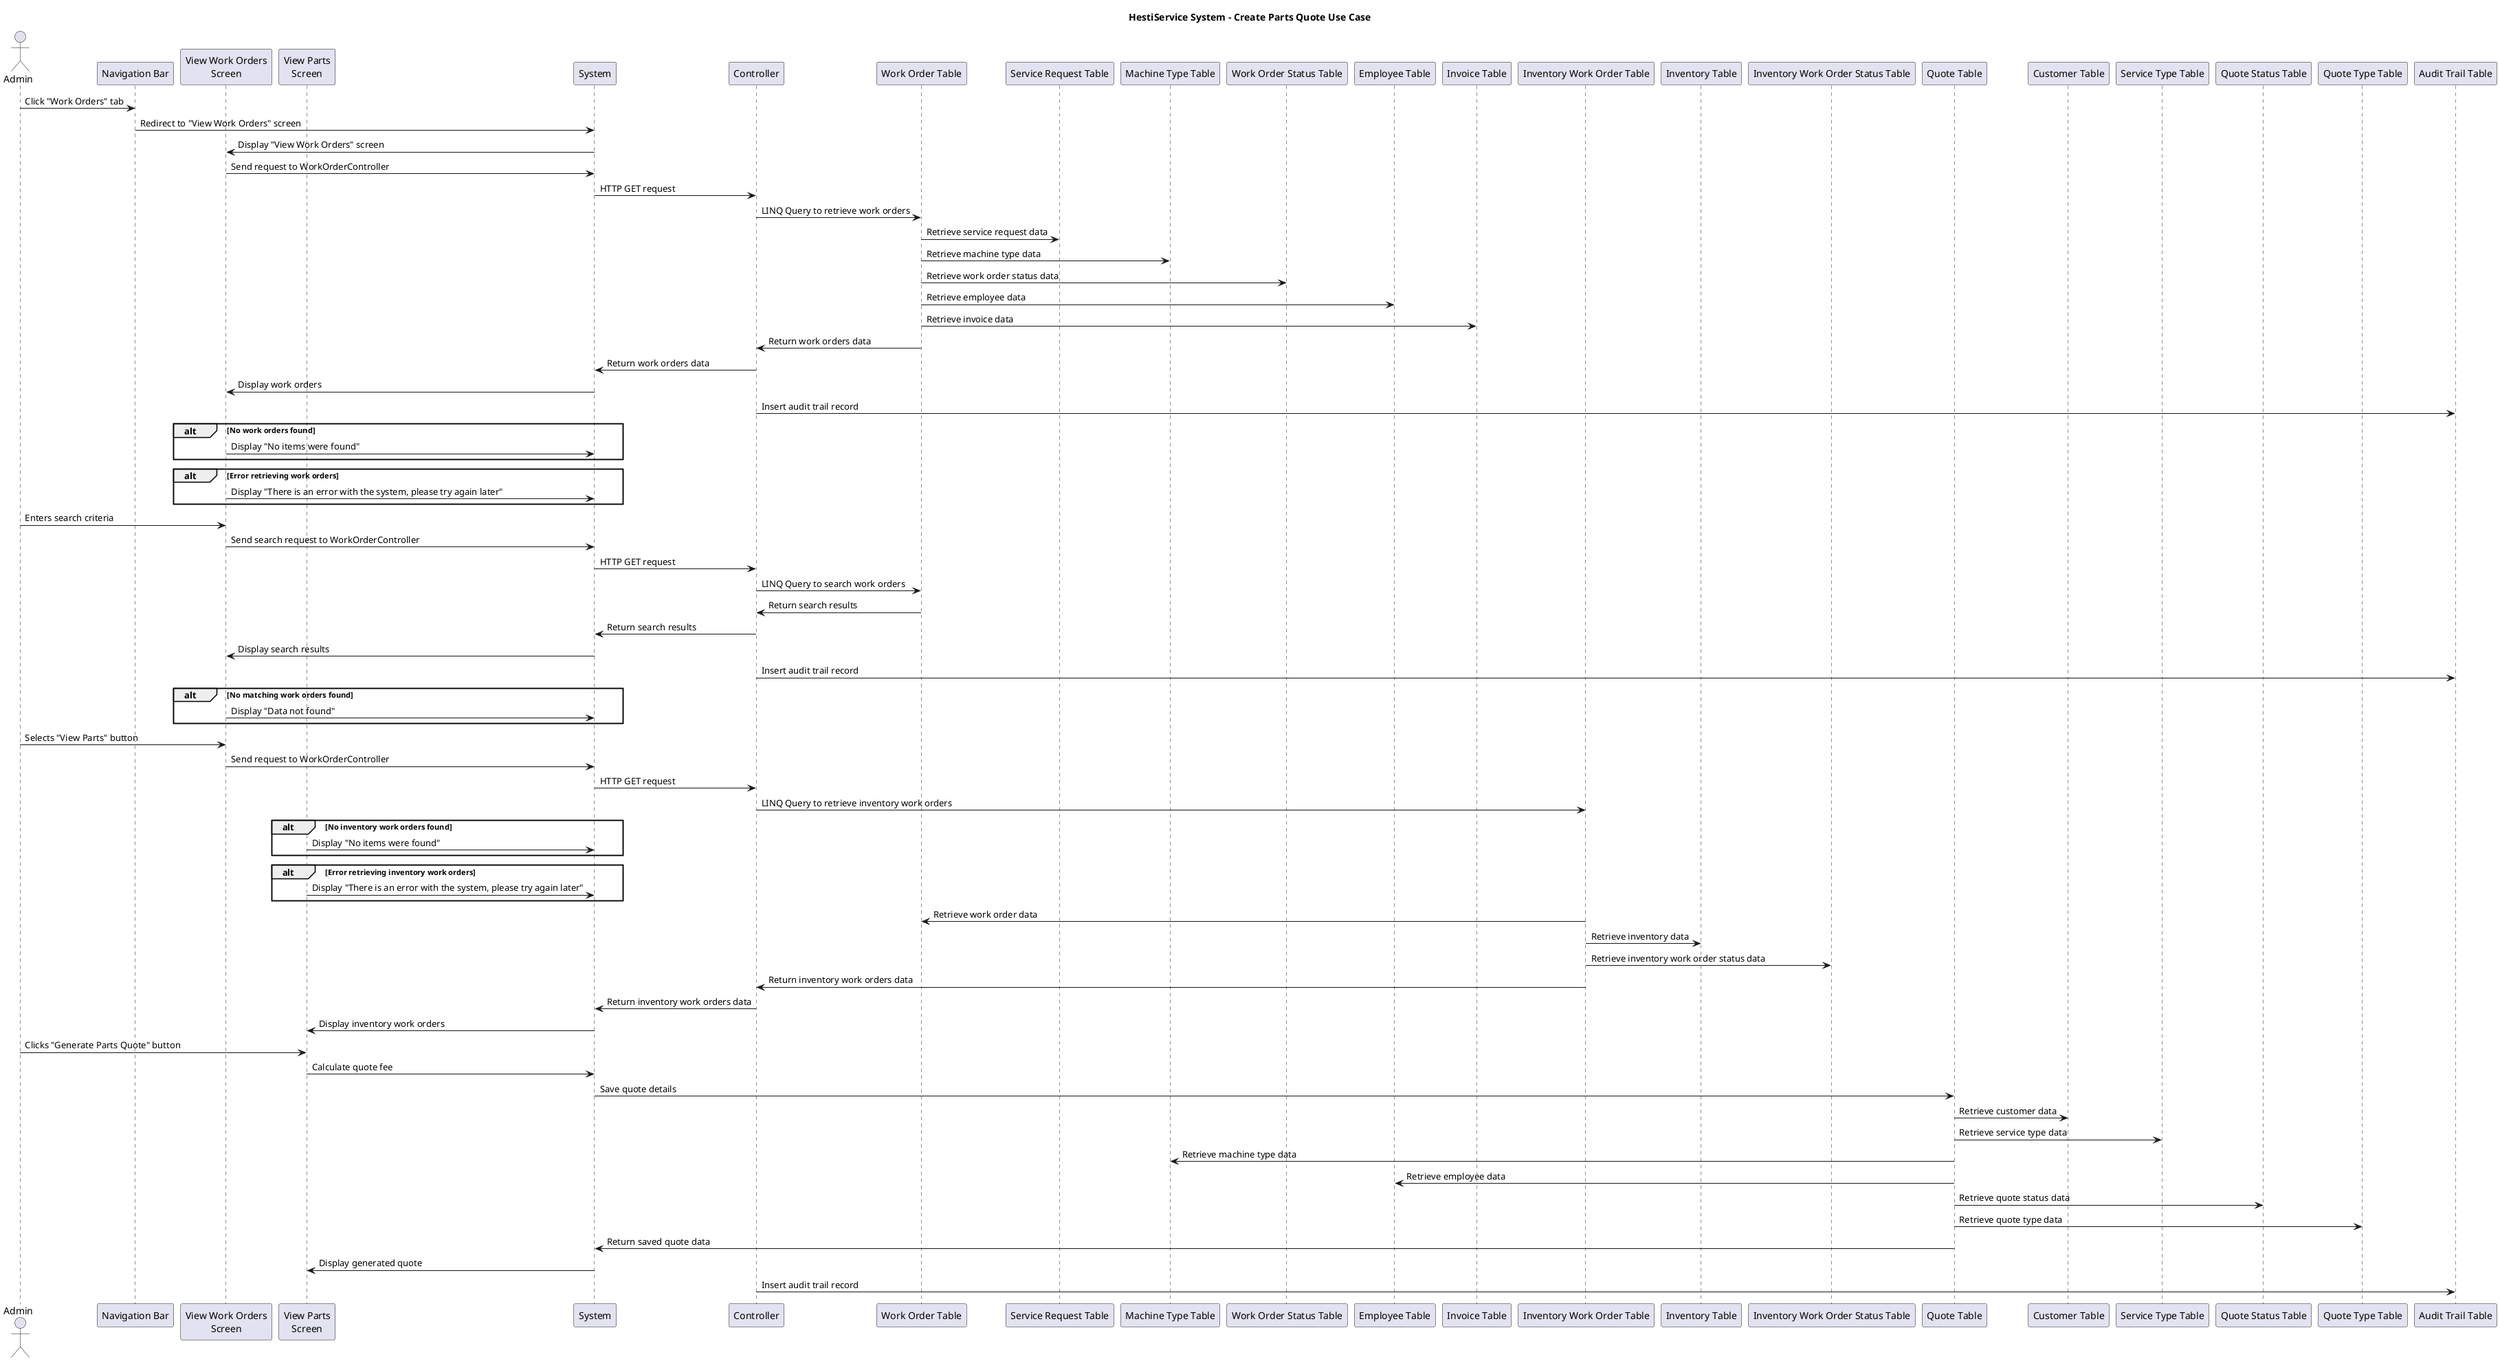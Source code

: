 @startuml
title HestiService System - Create Parts Quote Use Case

actor Admin as Admin
participant "Navigation Bar" as NavBar
participant "View Work Orders\nScreen" as ViewWorkOrdersScreen
participant "View Parts\nScreen" as ViewPartsScreen
participant "System" as System
participant "Controller" as WorkOrderController
participant "Work Order Table" as WorkOrderTable
participant "Service Request Table" as ServiceRequestTable
participant "Machine Type Table" as MachineTypeTable
participant "Work Order Status Table" as WorkOrderStatusTable
participant "Employee Table" as EmployeeTable
participant "Invoice Table" as InvoiceTable
participant "Inventory Work Order Table" as InventoryWorkOrderTable
participant "Inventory Table" as InventoryTable
participant "Inventory Work Order Status Table" as InventoryWorkOrderStatusTable
participant "Quote Table" as QuoteTable
participant "Customer Table" as CustomerTable
participant "Service Type Table" as ServiceTypeTable
participant "Quote Status Table" as QuoteStatusTable
participant "Quote Type Table" as QuoteTypeTable
participant "Audit Trail Table" as AuditTrailTable

Admin -> NavBar: Click "Work Orders" tab
NavBar -> System: Redirect to "View Work Orders" screen
System -> ViewWorkOrdersScreen: Display "View Work Orders" screen

ViewWorkOrdersScreen -> System: Send request to WorkOrderController
System -> WorkOrderController: HTTP GET request
WorkOrderController -> WorkOrderTable: LINQ Query to retrieve work orders
WorkOrderTable -> ServiceRequestTable: Retrieve service request data
WorkOrderTable -> MachineTypeTable: Retrieve machine type data
WorkOrderTable -> WorkOrderStatusTable: Retrieve work order status data
WorkOrderTable -> EmployeeTable: Retrieve employee data
WorkOrderTable -> InvoiceTable: Retrieve invoice data
WorkOrderTable -> WorkOrderController: Return work orders data
WorkOrderController -> System: Return work orders data
System -> ViewWorkOrdersScreen: Display work orders

WorkOrderController -> AuditTrailTable: Insert audit trail record

alt No work orders found
    ViewWorkOrdersScreen -> System: Display "No items were found"
end

alt Error retrieving work orders
    ViewWorkOrdersScreen -> System: Display "There is an error with the system, please try again later"
end

Admin -> ViewWorkOrdersScreen: Enters search criteria
ViewWorkOrdersScreen -> System: Send search request to WorkOrderController
System -> WorkOrderController: HTTP GET request
WorkOrderController -> WorkOrderTable: LINQ Query to search work orders
WorkOrderTable -> WorkOrderController: Return search results
WorkOrderController -> System: Return search results
System -> ViewWorkOrdersScreen: Display search results

WorkOrderController -> AuditTrailTable: Insert audit trail record

alt No matching work orders found
    ViewWorkOrdersScreen -> System: Display "Data not found"
end

Admin -> ViewWorkOrdersScreen: Selects "View Parts" button
ViewWorkOrdersScreen -> System: Send request to WorkOrderController
System -> WorkOrderController: HTTP GET request
WorkOrderController -> InventoryWorkOrderTable: LINQ Query to retrieve inventory work orders

alt No inventory work orders found
    ViewPartsScreen -> System: Display "No items were found"
end

alt Error retrieving inventory work orders
    ViewPartsScreen -> System: Display "There is an error with the system, please try again later"
end

InventoryWorkOrderTable -> WorkOrderTable: Retrieve work order data
InventoryWorkOrderTable -> InventoryTable: Retrieve inventory data
InventoryWorkOrderTable -> InventoryWorkOrderStatusTable: Retrieve inventory work order status data
InventoryWorkOrderTable -> WorkOrderController: Return inventory work orders data
WorkOrderController -> System: Return inventory work orders data
System -> ViewPartsScreen: Display inventory work orders

Admin -> ViewPartsScreen: Clicks "Generate Parts Quote" button
ViewPartsScreen -> System: Calculate quote fee
System -> QuoteTable: Save quote details
QuoteTable -> CustomerTable: Retrieve customer data
QuoteTable -> ServiceTypeTable: Retrieve service type data
QuoteTable -> MachineTypeTable: Retrieve machine type data
QuoteTable -> EmployeeTable: Retrieve employee data
QuoteTable -> QuoteStatusTable: Retrieve quote status data
QuoteTable -> QuoteTypeTable: Retrieve quote type data
QuoteTable -> System: Return saved quote data
System -> ViewPartsScreen: Display generated quote

WorkOrderController -> AuditTrailTable: Insert audit trail record

@enduml
